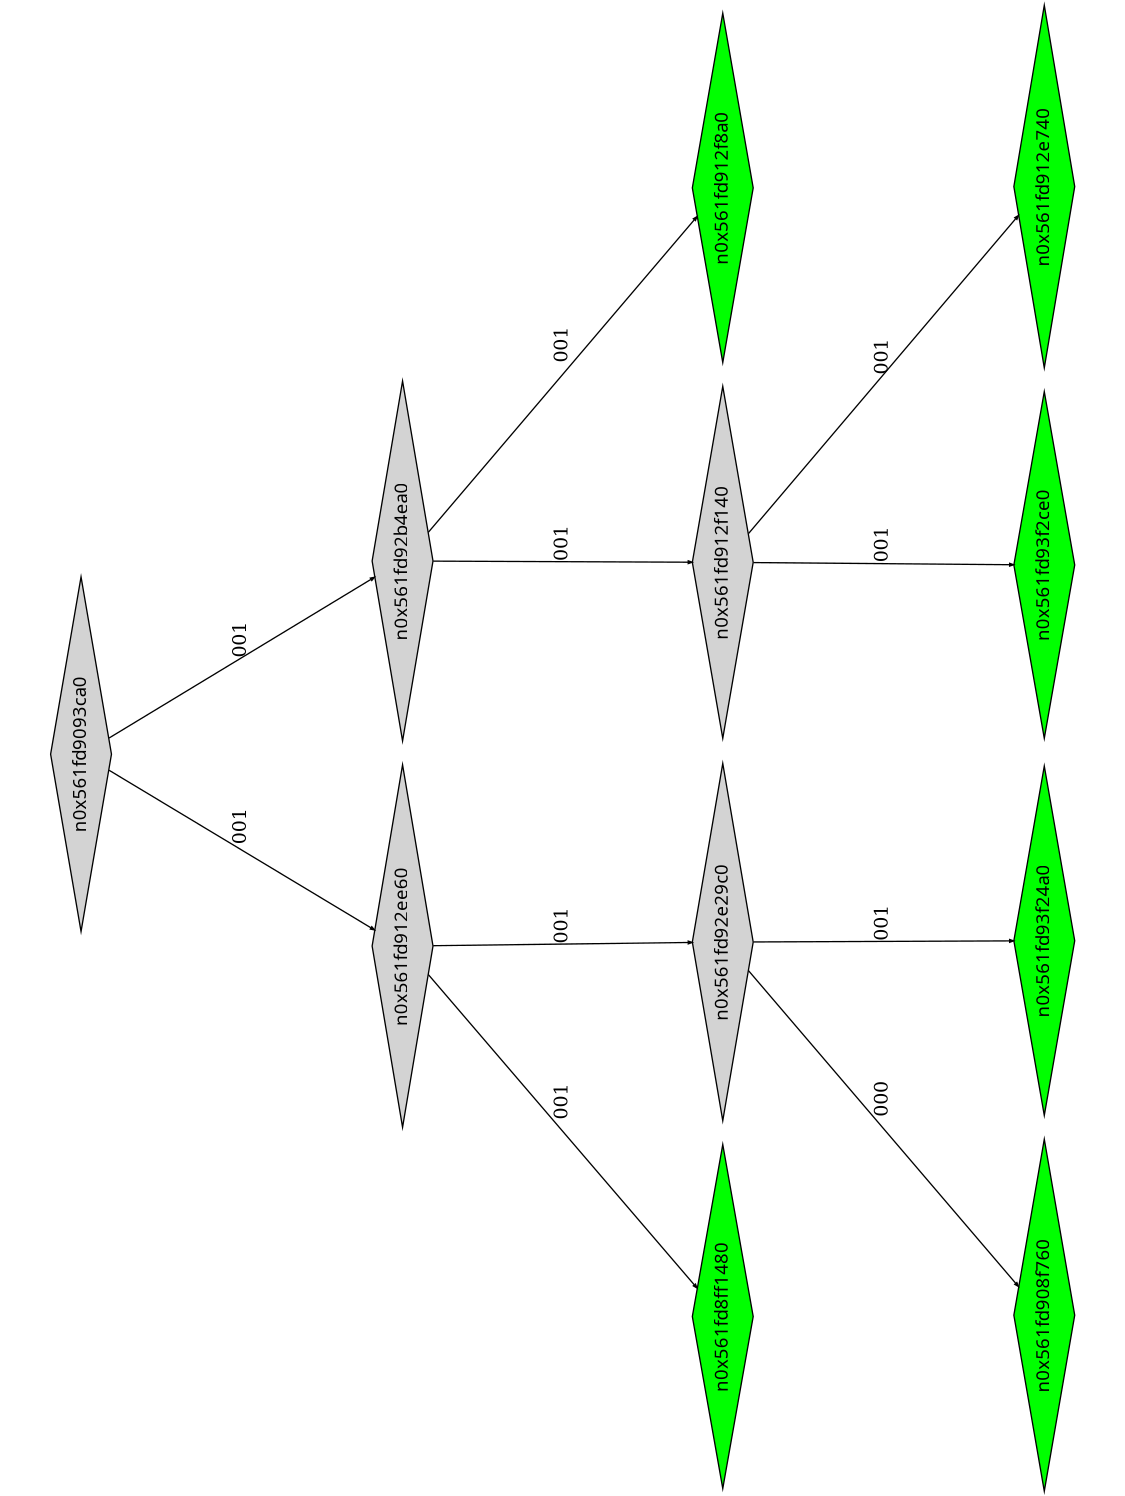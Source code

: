 digraph G {
	size="10,7.5";
	ratio=fill;
	rotate=90;
	center = "true";
	node [style="filled",width=.1,height=.1,fontname="Terminus"]
	edge [arrowsize=.3]
	n0x561fd9093ca0 [shape=diamond];
	n0x561fd9093ca0 -> n0x561fd912ee60 [label=001];
	n0x561fd9093ca0 -> n0x561fd92b4ea0 [label=001];
	n0x561fd92b4ea0 [shape=diamond];
	n0x561fd92b4ea0 -> n0x561fd912f140 [label=001];
	n0x561fd92b4ea0 -> n0x561fd912f8a0 [label=001];
	n0x561fd912f8a0 [shape=diamond,fillcolor=green];
	n0x561fd912f140 [shape=diamond];
	n0x561fd912f140 -> n0x561fd93f2ce0 [label=001];
	n0x561fd912f140 -> n0x561fd912e740 [label=001];
	n0x561fd912e740 [shape=diamond,fillcolor=green];
	n0x561fd93f2ce0 [shape=diamond,fillcolor=green];
	n0x561fd912ee60 [shape=diamond];
	n0x561fd912ee60 -> n0x561fd8ff1480 [label=001];
	n0x561fd912ee60 -> n0x561fd92e29c0 [label=001];
	n0x561fd92e29c0 [shape=diamond];
	n0x561fd92e29c0 -> n0x561fd908f760 [label=000];
	n0x561fd92e29c0 -> n0x561fd93f24a0 [label=001];
	n0x561fd93f24a0 [shape=diamond,fillcolor=green];
	n0x561fd908f760 [shape=diamond,fillcolor=green];
	n0x561fd8ff1480 [shape=diamond,fillcolor=green];
}
